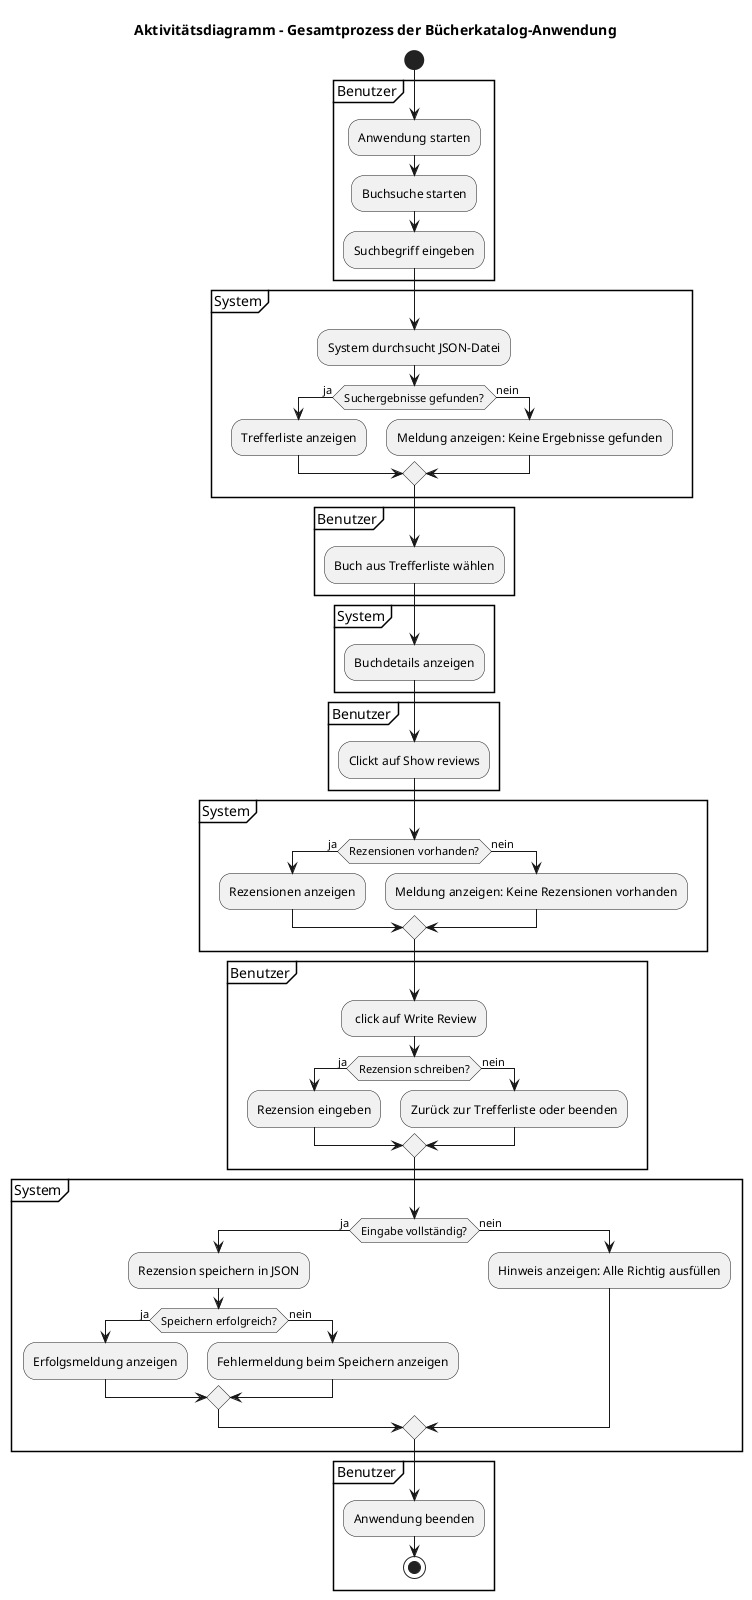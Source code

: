 @startuml
' Titel des Diagramms
title Aktivitätsdiagramm – Gesamtprozess der Bücherkatalog-Anwendung
start
' Partitionen definieren
partition Benutzer {
  :Anwendung starten;
  :Buchsuche starten;
  :Suchbegriff eingeben;
}

partition System {
  :System durchsucht JSON-Datei;
  if (Suchergebnisse gefunden?) then (ja)
    :Trefferliste anzeigen;
  else (nein)
    :Meldung anzeigen: Keine Ergebnisse gefunden;
  endif
}

partition Benutzer {
  :Buch aus Trefferliste wählen;
}

partition System {
    :Buchdetails anzeigen;
}
partition Benutzer {
  :Clickt auf Show reviews;
}

partition System {
    if (Rezensionen vorhanden?) then (ja)
      :Rezensionen anzeigen;
    else (nein)
      :Meldung anzeigen: Keine Rezensionen vorhanden;
  endif
}

partition Benutzer {
  : click auf Write Review;
  if (Rezension schreiben?) then (ja)
    :Rezension eingeben;
  else (nein)
    :Zurück zur Trefferliste oder beenden;
  endif
}

partition System {
  if (Eingabe vollständig?) then (ja)
    :Rezension speichern in JSON;
    if (Speichern erfolgreich?) then (ja)
      :Erfolgsmeldung anzeigen;
    else (nein)
      :Fehlermeldung beim Speichern anzeigen;
    endif
  else (nein)
    :Hinweis anzeigen: Alle Richtig ausfüllen;
  endif
}

partition Benutzer {
  :Anwendung beenden;
  stop
}

@enduml
